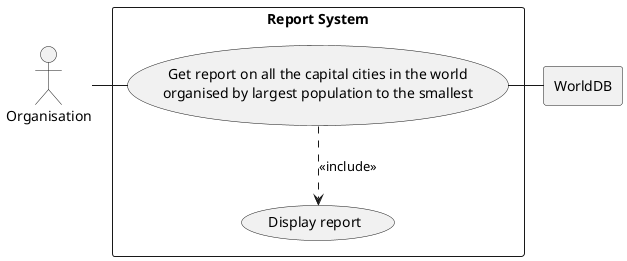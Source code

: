 @startuml

actor Org as "Organisation"

rectangle WorldDB

rectangle "Report System" {
    usecase UC1 as "Get report on all the capital cities in the world
    organised by largest population to the smallest"

    usecase UCa as "Display report"

    Org - UC1
    UC1 ..> UCa : <<include>>
    UC1 - WorldDB
}

@enduml